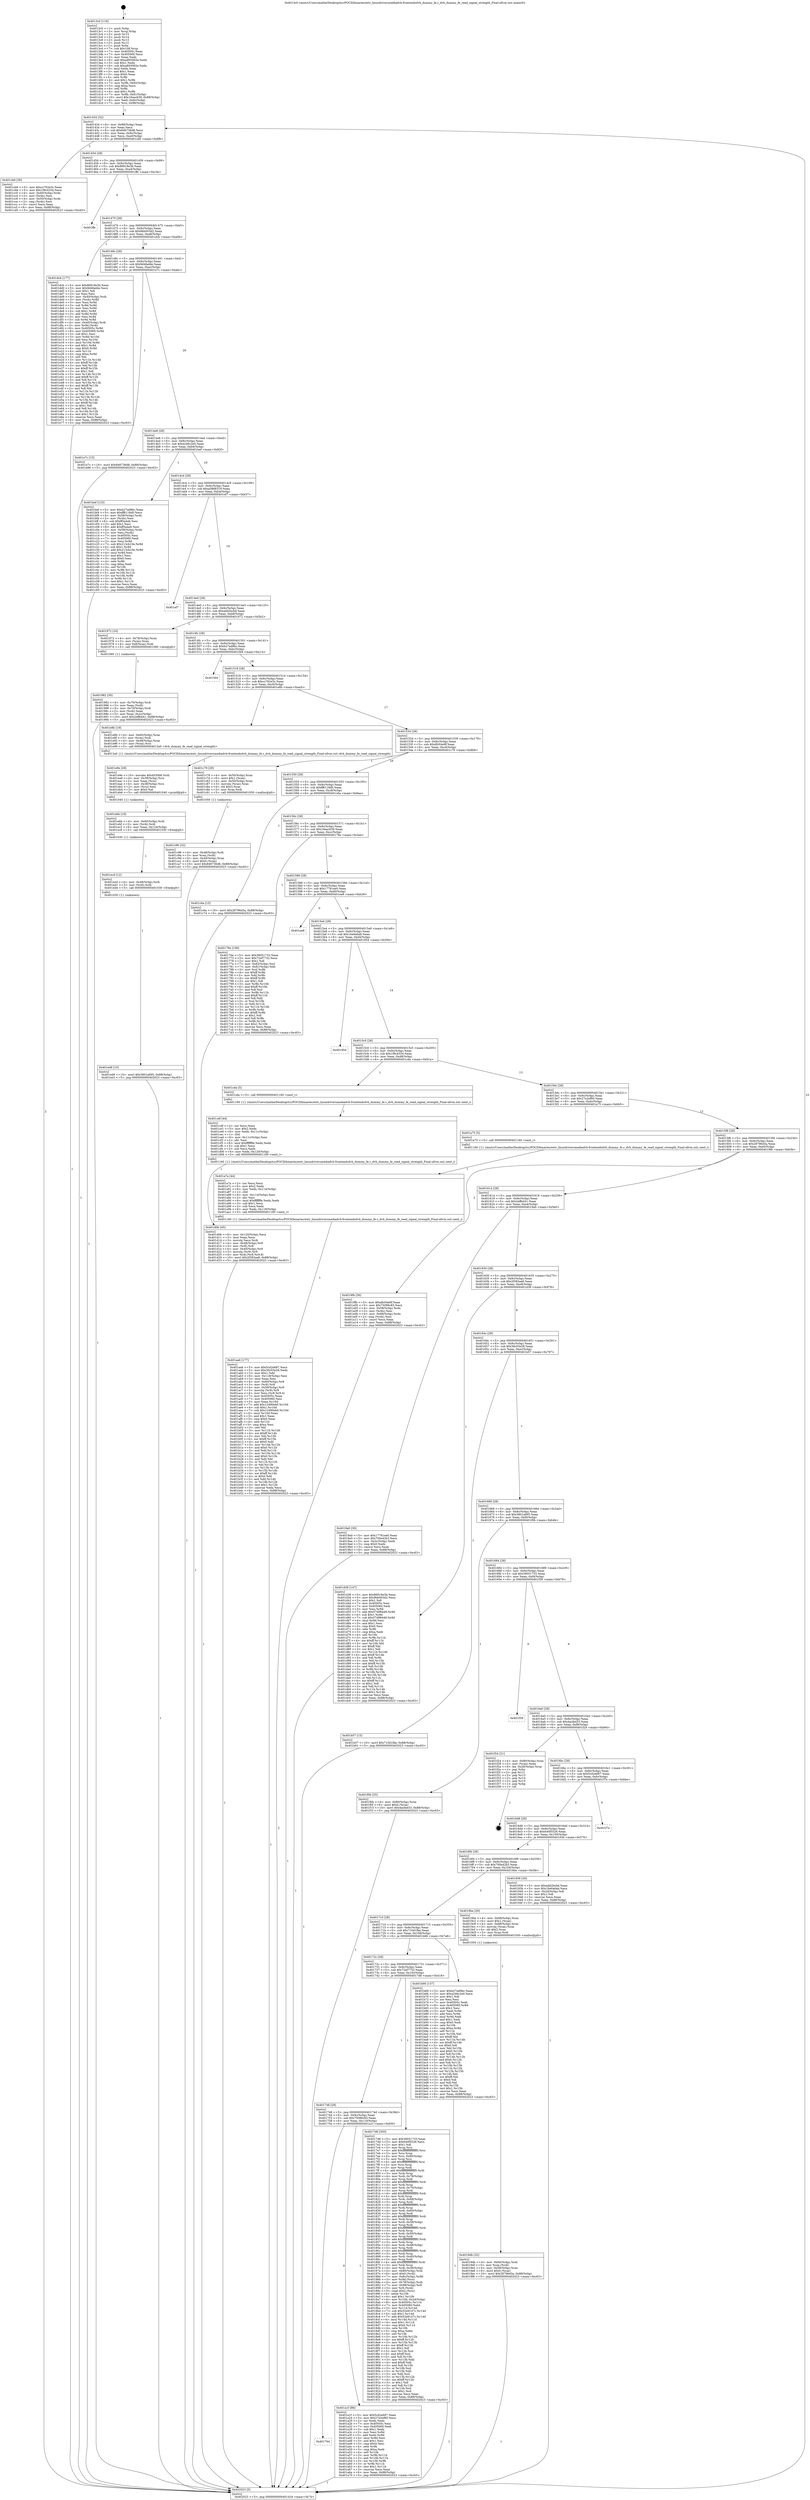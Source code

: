 digraph "0x4013c0" {
  label = "0x4013c0 (/mnt/c/Users/mathe/Desktop/tcc/POCII/binaries/extr_linuxdriversmediadvb-frontendsdvb_dummy_fe.c_dvb_dummy_fe_read_signal_strength_Final-ollvm.out::main(0))"
  labelloc = "t"
  node[shape=record]

  Entry [label="",width=0.3,height=0.3,shape=circle,fillcolor=black,style=filled]
  "0x401434" [label="{
     0x401434 [32]\l
     | [instrs]\l
     &nbsp;&nbsp;0x401434 \<+6\>: mov -0x88(%rbp),%eax\l
     &nbsp;&nbsp;0x40143a \<+2\>: mov %eax,%ecx\l
     &nbsp;&nbsp;0x40143c \<+6\>: sub $0x846736d8,%ecx\l
     &nbsp;&nbsp;0x401442 \<+6\>: mov %eax,-0x9c(%rbp)\l
     &nbsp;&nbsp;0x401448 \<+6\>: mov %ecx,-0xa0(%rbp)\l
     &nbsp;&nbsp;0x40144e \<+6\>: je 0000000000401cb6 \<main+0x8f6\>\l
  }"]
  "0x401cb6" [label="{
     0x401cb6 [36]\l
     | [instrs]\l
     &nbsp;&nbsp;0x401cb6 \<+5\>: mov $0xcc762e3c,%eax\l
     &nbsp;&nbsp;0x401cbb \<+5\>: mov $0x1f9c4334,%ecx\l
     &nbsp;&nbsp;0x401cc0 \<+4\>: mov -0x40(%rbp),%rdx\l
     &nbsp;&nbsp;0x401cc4 \<+2\>: mov (%rdx),%esi\l
     &nbsp;&nbsp;0x401cc6 \<+4\>: mov -0x50(%rbp),%rdx\l
     &nbsp;&nbsp;0x401cca \<+2\>: cmp (%rdx),%esi\l
     &nbsp;&nbsp;0x401ccc \<+3\>: cmovl %ecx,%eax\l
     &nbsp;&nbsp;0x401ccf \<+6\>: mov %eax,-0x88(%rbp)\l
     &nbsp;&nbsp;0x401cd5 \<+5\>: jmp 0000000000402023 \<main+0xc63\>\l
  }"]
  "0x401454" [label="{
     0x401454 [28]\l
     | [instrs]\l
     &nbsp;&nbsp;0x401454 \<+5\>: jmp 0000000000401459 \<main+0x99\>\l
     &nbsp;&nbsp;0x401459 \<+6\>: mov -0x9c(%rbp),%eax\l
     &nbsp;&nbsp;0x40145f \<+5\>: sub $0x86918e3b,%eax\l
     &nbsp;&nbsp;0x401464 \<+6\>: mov %eax,-0xa4(%rbp)\l
     &nbsp;&nbsp;0x40146a \<+6\>: je 0000000000401ffe \<main+0xc3e\>\l
  }"]
  Exit [label="",width=0.3,height=0.3,shape=circle,fillcolor=black,style=filled,peripheries=2]
  "0x401ffe" [label="{
     0x401ffe\l
  }", style=dashed]
  "0x401470" [label="{
     0x401470 [28]\l
     | [instrs]\l
     &nbsp;&nbsp;0x401470 \<+5\>: jmp 0000000000401475 \<main+0xb5\>\l
     &nbsp;&nbsp;0x401475 \<+6\>: mov -0x9c(%rbp),%eax\l
     &nbsp;&nbsp;0x40147b \<+5\>: sub $0x9bb003d2,%eax\l
     &nbsp;&nbsp;0x401480 \<+6\>: mov %eax,-0xa8(%rbp)\l
     &nbsp;&nbsp;0x401486 \<+6\>: je 0000000000401dcb \<main+0xa0b\>\l
  }"]
  "0x401ed9" [label="{
     0x401ed9 [15]\l
     | [instrs]\l
     &nbsp;&nbsp;0x401ed9 \<+10\>: movl $0x3801a695,-0x88(%rbp)\l
     &nbsp;&nbsp;0x401ee3 \<+5\>: jmp 0000000000402023 \<main+0xc63\>\l
  }"]
  "0x401dcb" [label="{
     0x401dcb [177]\l
     | [instrs]\l
     &nbsp;&nbsp;0x401dcb \<+5\>: mov $0x86918e3b,%eax\l
     &nbsp;&nbsp;0x401dd0 \<+5\>: mov $0x9d4fadde,%ecx\l
     &nbsp;&nbsp;0x401dd5 \<+2\>: mov $0x1,%dl\l
     &nbsp;&nbsp;0x401dd7 \<+2\>: xor %esi,%esi\l
     &nbsp;&nbsp;0x401dd9 \<+4\>: mov -0x40(%rbp),%rdi\l
     &nbsp;&nbsp;0x401ddd \<+3\>: mov (%rdi),%r8d\l
     &nbsp;&nbsp;0x401de0 \<+3\>: mov %esi,%r9d\l
     &nbsp;&nbsp;0x401de3 \<+3\>: sub %r8d,%r9d\l
     &nbsp;&nbsp;0x401de6 \<+3\>: mov %esi,%r8d\l
     &nbsp;&nbsp;0x401de9 \<+4\>: sub $0x1,%r8d\l
     &nbsp;&nbsp;0x401ded \<+3\>: add %r8d,%r9d\l
     &nbsp;&nbsp;0x401df0 \<+3\>: mov %esi,%r8d\l
     &nbsp;&nbsp;0x401df3 \<+3\>: sub %r9d,%r8d\l
     &nbsp;&nbsp;0x401df6 \<+4\>: mov -0x40(%rbp),%rdi\l
     &nbsp;&nbsp;0x401dfa \<+3\>: mov %r8d,(%rdi)\l
     &nbsp;&nbsp;0x401dfd \<+8\>: mov 0x40505c,%r8d\l
     &nbsp;&nbsp;0x401e05 \<+8\>: mov 0x405060,%r9d\l
     &nbsp;&nbsp;0x401e0d \<+3\>: sub $0x1,%esi\l
     &nbsp;&nbsp;0x401e10 \<+3\>: mov %r8d,%r10d\l
     &nbsp;&nbsp;0x401e13 \<+3\>: add %esi,%r10d\l
     &nbsp;&nbsp;0x401e16 \<+4\>: imul %r10d,%r8d\l
     &nbsp;&nbsp;0x401e1a \<+4\>: and $0x1,%r8d\l
     &nbsp;&nbsp;0x401e1e \<+4\>: cmp $0x0,%r8d\l
     &nbsp;&nbsp;0x401e22 \<+4\>: sete %r11b\l
     &nbsp;&nbsp;0x401e26 \<+4\>: cmp $0xa,%r9d\l
     &nbsp;&nbsp;0x401e2a \<+3\>: setl %bl\l
     &nbsp;&nbsp;0x401e2d \<+3\>: mov %r11b,%r14b\l
     &nbsp;&nbsp;0x401e30 \<+4\>: xor $0xff,%r14b\l
     &nbsp;&nbsp;0x401e34 \<+3\>: mov %bl,%r15b\l
     &nbsp;&nbsp;0x401e37 \<+4\>: xor $0xff,%r15b\l
     &nbsp;&nbsp;0x401e3b \<+3\>: xor $0x1,%dl\l
     &nbsp;&nbsp;0x401e3e \<+3\>: mov %r14b,%r12b\l
     &nbsp;&nbsp;0x401e41 \<+4\>: and $0xff,%r12b\l
     &nbsp;&nbsp;0x401e45 \<+3\>: and %dl,%r11b\l
     &nbsp;&nbsp;0x401e48 \<+3\>: mov %r15b,%r13b\l
     &nbsp;&nbsp;0x401e4b \<+4\>: and $0xff,%r13b\l
     &nbsp;&nbsp;0x401e4f \<+2\>: and %dl,%bl\l
     &nbsp;&nbsp;0x401e51 \<+3\>: or %r11b,%r12b\l
     &nbsp;&nbsp;0x401e54 \<+3\>: or %bl,%r13b\l
     &nbsp;&nbsp;0x401e57 \<+3\>: xor %r13b,%r12b\l
     &nbsp;&nbsp;0x401e5a \<+3\>: or %r15b,%r14b\l
     &nbsp;&nbsp;0x401e5d \<+4\>: xor $0xff,%r14b\l
     &nbsp;&nbsp;0x401e61 \<+3\>: or $0x1,%dl\l
     &nbsp;&nbsp;0x401e64 \<+3\>: and %dl,%r14b\l
     &nbsp;&nbsp;0x401e67 \<+3\>: or %r14b,%r12b\l
     &nbsp;&nbsp;0x401e6a \<+4\>: test $0x1,%r12b\l
     &nbsp;&nbsp;0x401e6e \<+3\>: cmovne %ecx,%eax\l
     &nbsp;&nbsp;0x401e71 \<+6\>: mov %eax,-0x88(%rbp)\l
     &nbsp;&nbsp;0x401e77 \<+5\>: jmp 0000000000402023 \<main+0xc63\>\l
  }"]
  "0x40148c" [label="{
     0x40148c [28]\l
     | [instrs]\l
     &nbsp;&nbsp;0x40148c \<+5\>: jmp 0000000000401491 \<main+0xd1\>\l
     &nbsp;&nbsp;0x401491 \<+6\>: mov -0x9c(%rbp),%eax\l
     &nbsp;&nbsp;0x401497 \<+5\>: sub $0x9d4fadde,%eax\l
     &nbsp;&nbsp;0x40149c \<+6\>: mov %eax,-0xac(%rbp)\l
     &nbsp;&nbsp;0x4014a2 \<+6\>: je 0000000000401e7c \<main+0xabc\>\l
  }"]
  "0x401ecd" [label="{
     0x401ecd [12]\l
     | [instrs]\l
     &nbsp;&nbsp;0x401ecd \<+4\>: mov -0x48(%rbp),%rdi\l
     &nbsp;&nbsp;0x401ed1 \<+3\>: mov (%rdi),%rdi\l
     &nbsp;&nbsp;0x401ed4 \<+5\>: call 0000000000401030 \<free@plt\>\l
     | [calls]\l
     &nbsp;&nbsp;0x401030 \{1\} (unknown)\l
  }"]
  "0x401e7c" [label="{
     0x401e7c [15]\l
     | [instrs]\l
     &nbsp;&nbsp;0x401e7c \<+10\>: movl $0x846736d8,-0x88(%rbp)\l
     &nbsp;&nbsp;0x401e86 \<+5\>: jmp 0000000000402023 \<main+0xc63\>\l
  }"]
  "0x4014a8" [label="{
     0x4014a8 [28]\l
     | [instrs]\l
     &nbsp;&nbsp;0x4014a8 \<+5\>: jmp 00000000004014ad \<main+0xed\>\l
     &nbsp;&nbsp;0x4014ad \<+6\>: mov -0x9c(%rbp),%eax\l
     &nbsp;&nbsp;0x4014b3 \<+5\>: sub $0xa246c2e0,%eax\l
     &nbsp;&nbsp;0x4014b8 \<+6\>: mov %eax,-0xb0(%rbp)\l
     &nbsp;&nbsp;0x4014be \<+6\>: je 0000000000401bef \<main+0x82f\>\l
  }"]
  "0x401ebb" [label="{
     0x401ebb [18]\l
     | [instrs]\l
     &nbsp;&nbsp;0x401ebb \<+4\>: mov -0x60(%rbp),%rdi\l
     &nbsp;&nbsp;0x401ebf \<+3\>: mov (%rdi),%rdi\l
     &nbsp;&nbsp;0x401ec2 \<+6\>: mov %eax,-0x124(%rbp)\l
     &nbsp;&nbsp;0x401ec8 \<+5\>: call 0000000000401030 \<free@plt\>\l
     | [calls]\l
     &nbsp;&nbsp;0x401030 \{1\} (unknown)\l
  }"]
  "0x401bef" [label="{
     0x401bef [123]\l
     | [instrs]\l
     &nbsp;&nbsp;0x401bef \<+5\>: mov $0xb27ad9bc,%eax\l
     &nbsp;&nbsp;0x401bf4 \<+5\>: mov $0xff8118d0,%ecx\l
     &nbsp;&nbsp;0x401bf9 \<+4\>: mov -0x58(%rbp),%rdx\l
     &nbsp;&nbsp;0x401bfd \<+2\>: mov (%rdx),%esi\l
     &nbsp;&nbsp;0x401bff \<+6\>: sub $0xff3a4a6,%esi\l
     &nbsp;&nbsp;0x401c05 \<+3\>: add $0x1,%esi\l
     &nbsp;&nbsp;0x401c08 \<+6\>: add $0xff3a4a6,%esi\l
     &nbsp;&nbsp;0x401c0e \<+4\>: mov -0x58(%rbp),%rdx\l
     &nbsp;&nbsp;0x401c12 \<+2\>: mov %esi,(%rdx)\l
     &nbsp;&nbsp;0x401c14 \<+7\>: mov 0x40505c,%esi\l
     &nbsp;&nbsp;0x401c1b \<+7\>: mov 0x405060,%edi\l
     &nbsp;&nbsp;0x401c22 \<+3\>: mov %esi,%r8d\l
     &nbsp;&nbsp;0x401c25 \<+7\>: sub $0x213cb10e,%r8d\l
     &nbsp;&nbsp;0x401c2c \<+4\>: sub $0x1,%r8d\l
     &nbsp;&nbsp;0x401c30 \<+7\>: add $0x213cb10e,%r8d\l
     &nbsp;&nbsp;0x401c37 \<+4\>: imul %r8d,%esi\l
     &nbsp;&nbsp;0x401c3b \<+3\>: and $0x1,%esi\l
     &nbsp;&nbsp;0x401c3e \<+3\>: cmp $0x0,%esi\l
     &nbsp;&nbsp;0x401c41 \<+4\>: sete %r9b\l
     &nbsp;&nbsp;0x401c45 \<+3\>: cmp $0xa,%edi\l
     &nbsp;&nbsp;0x401c48 \<+4\>: setl %r10b\l
     &nbsp;&nbsp;0x401c4c \<+3\>: mov %r9b,%r11b\l
     &nbsp;&nbsp;0x401c4f \<+3\>: and %r10b,%r11b\l
     &nbsp;&nbsp;0x401c52 \<+3\>: xor %r10b,%r9b\l
     &nbsp;&nbsp;0x401c55 \<+3\>: or %r9b,%r11b\l
     &nbsp;&nbsp;0x401c58 \<+4\>: test $0x1,%r11b\l
     &nbsp;&nbsp;0x401c5c \<+3\>: cmovne %ecx,%eax\l
     &nbsp;&nbsp;0x401c5f \<+6\>: mov %eax,-0x88(%rbp)\l
     &nbsp;&nbsp;0x401c65 \<+5\>: jmp 0000000000402023 \<main+0xc63\>\l
  }"]
  "0x4014c4" [label="{
     0x4014c4 [28]\l
     | [instrs]\l
     &nbsp;&nbsp;0x4014c4 \<+5\>: jmp 00000000004014c9 \<main+0x109\>\l
     &nbsp;&nbsp;0x4014c9 \<+6\>: mov -0x9c(%rbp),%eax\l
     &nbsp;&nbsp;0x4014cf \<+5\>: sub $0xa5868319,%eax\l
     &nbsp;&nbsp;0x4014d4 \<+6\>: mov %eax,-0xb4(%rbp)\l
     &nbsp;&nbsp;0x4014da \<+6\>: je 0000000000401ef7 \<main+0xb37\>\l
  }"]
  "0x401e9e" [label="{
     0x401e9e [29]\l
     | [instrs]\l
     &nbsp;&nbsp;0x401e9e \<+10\>: movabs $0x4030b6,%rdi\l
     &nbsp;&nbsp;0x401ea8 \<+4\>: mov -0x38(%rbp),%rsi\l
     &nbsp;&nbsp;0x401eac \<+2\>: mov %eax,(%rsi)\l
     &nbsp;&nbsp;0x401eae \<+4\>: mov -0x38(%rbp),%rsi\l
     &nbsp;&nbsp;0x401eb2 \<+2\>: mov (%rsi),%esi\l
     &nbsp;&nbsp;0x401eb4 \<+2\>: mov $0x0,%al\l
     &nbsp;&nbsp;0x401eb6 \<+5\>: call 0000000000401040 \<printf@plt\>\l
     | [calls]\l
     &nbsp;&nbsp;0x401040 \{1\} (unknown)\l
  }"]
  "0x401ef7" [label="{
     0x401ef7\l
  }", style=dashed]
  "0x4014e0" [label="{
     0x4014e0 [28]\l
     | [instrs]\l
     &nbsp;&nbsp;0x4014e0 \<+5\>: jmp 00000000004014e5 \<main+0x125\>\l
     &nbsp;&nbsp;0x4014e5 \<+6\>: mov -0x9c(%rbp),%eax\l
     &nbsp;&nbsp;0x4014eb \<+5\>: sub $0xadd2bcbd,%eax\l
     &nbsp;&nbsp;0x4014f0 \<+6\>: mov %eax,-0xb8(%rbp)\l
     &nbsp;&nbsp;0x4014f6 \<+6\>: je 0000000000401972 \<main+0x5b2\>\l
  }"]
  "0x401d0b" [label="{
     0x401d0b [45]\l
     | [instrs]\l
     &nbsp;&nbsp;0x401d0b \<+6\>: mov -0x120(%rbp),%ecx\l
     &nbsp;&nbsp;0x401d11 \<+3\>: imul %eax,%ecx\l
     &nbsp;&nbsp;0x401d14 \<+3\>: movslq %ecx,%rdi\l
     &nbsp;&nbsp;0x401d17 \<+4\>: mov -0x48(%rbp),%r8\l
     &nbsp;&nbsp;0x401d1b \<+3\>: mov (%r8),%r8\l
     &nbsp;&nbsp;0x401d1e \<+4\>: mov -0x40(%rbp),%r9\l
     &nbsp;&nbsp;0x401d22 \<+3\>: movslq (%r9),%r9\l
     &nbsp;&nbsp;0x401d25 \<+4\>: mov %rdi,(%r8,%r9,8)\l
     &nbsp;&nbsp;0x401d29 \<+10\>: movl $0x2f383ae8,-0x88(%rbp)\l
     &nbsp;&nbsp;0x401d33 \<+5\>: jmp 0000000000402023 \<main+0xc63\>\l
  }"]
  "0x401972" [label="{
     0x401972 [16]\l
     | [instrs]\l
     &nbsp;&nbsp;0x401972 \<+4\>: mov -0x78(%rbp),%rax\l
     &nbsp;&nbsp;0x401976 \<+3\>: mov (%rax),%rax\l
     &nbsp;&nbsp;0x401979 \<+4\>: mov 0x8(%rax),%rdi\l
     &nbsp;&nbsp;0x40197d \<+5\>: call 0000000000401060 \<atoi@plt\>\l
     | [calls]\l
     &nbsp;&nbsp;0x401060 \{1\} (unknown)\l
  }"]
  "0x4014fc" [label="{
     0x4014fc [28]\l
     | [instrs]\l
     &nbsp;&nbsp;0x4014fc \<+5\>: jmp 0000000000401501 \<main+0x141\>\l
     &nbsp;&nbsp;0x401501 \<+6\>: mov -0x9c(%rbp),%eax\l
     &nbsp;&nbsp;0x401507 \<+5\>: sub $0xb27ad9bc,%eax\l
     &nbsp;&nbsp;0x40150c \<+6\>: mov %eax,-0xbc(%rbp)\l
     &nbsp;&nbsp;0x401512 \<+6\>: je 0000000000401fd4 \<main+0xc14\>\l
  }"]
  "0x401cdf" [label="{
     0x401cdf [44]\l
     | [instrs]\l
     &nbsp;&nbsp;0x401cdf \<+2\>: xor %ecx,%ecx\l
     &nbsp;&nbsp;0x401ce1 \<+5\>: mov $0x2,%edx\l
     &nbsp;&nbsp;0x401ce6 \<+6\>: mov %edx,-0x11c(%rbp)\l
     &nbsp;&nbsp;0x401cec \<+1\>: cltd\l
     &nbsp;&nbsp;0x401ced \<+6\>: mov -0x11c(%rbp),%esi\l
     &nbsp;&nbsp;0x401cf3 \<+2\>: idiv %esi\l
     &nbsp;&nbsp;0x401cf5 \<+6\>: imul $0xfffffffe,%edx,%edx\l
     &nbsp;&nbsp;0x401cfb \<+3\>: sub $0x1,%ecx\l
     &nbsp;&nbsp;0x401cfe \<+2\>: sub %ecx,%edx\l
     &nbsp;&nbsp;0x401d00 \<+6\>: mov %edx,-0x120(%rbp)\l
     &nbsp;&nbsp;0x401d06 \<+5\>: call 0000000000401160 \<next_i\>\l
     | [calls]\l
     &nbsp;&nbsp;0x401160 \{1\} (/mnt/c/Users/mathe/Desktop/tcc/POCII/binaries/extr_linuxdriversmediadvb-frontendsdvb_dummy_fe.c_dvb_dummy_fe_read_signal_strength_Final-ollvm.out::next_i)\l
  }"]
  "0x401fd4" [label="{
     0x401fd4\l
  }", style=dashed]
  "0x401518" [label="{
     0x401518 [28]\l
     | [instrs]\l
     &nbsp;&nbsp;0x401518 \<+5\>: jmp 000000000040151d \<main+0x15d\>\l
     &nbsp;&nbsp;0x40151d \<+6\>: mov -0x9c(%rbp),%eax\l
     &nbsp;&nbsp;0x401523 \<+5\>: sub $0xcc762e3c,%eax\l
     &nbsp;&nbsp;0x401528 \<+6\>: mov %eax,-0xc0(%rbp)\l
     &nbsp;&nbsp;0x40152e \<+6\>: je 0000000000401e8b \<main+0xacb\>\l
  }"]
  "0x401c96" [label="{
     0x401c96 [32]\l
     | [instrs]\l
     &nbsp;&nbsp;0x401c96 \<+4\>: mov -0x48(%rbp),%rdi\l
     &nbsp;&nbsp;0x401c9a \<+3\>: mov %rax,(%rdi)\l
     &nbsp;&nbsp;0x401c9d \<+4\>: mov -0x40(%rbp),%rax\l
     &nbsp;&nbsp;0x401ca1 \<+6\>: movl $0x0,(%rax)\l
     &nbsp;&nbsp;0x401ca7 \<+10\>: movl $0x846736d8,-0x88(%rbp)\l
     &nbsp;&nbsp;0x401cb1 \<+5\>: jmp 0000000000402023 \<main+0xc63\>\l
  }"]
  "0x401e8b" [label="{
     0x401e8b [19]\l
     | [instrs]\l
     &nbsp;&nbsp;0x401e8b \<+4\>: mov -0x60(%rbp),%rax\l
     &nbsp;&nbsp;0x401e8f \<+3\>: mov (%rax),%rdi\l
     &nbsp;&nbsp;0x401e92 \<+4\>: mov -0x48(%rbp),%rax\l
     &nbsp;&nbsp;0x401e96 \<+3\>: mov (%rax),%rsi\l
     &nbsp;&nbsp;0x401e99 \<+5\>: call 00000000004013a0 \<dvb_dummy_fe_read_signal_strength\>\l
     | [calls]\l
     &nbsp;&nbsp;0x4013a0 \{1\} (/mnt/c/Users/mathe/Desktop/tcc/POCII/binaries/extr_linuxdriversmediadvb-frontendsdvb_dummy_fe.c_dvb_dummy_fe_read_signal_strength_Final-ollvm.out::dvb_dummy_fe_read_signal_strength)\l
  }"]
  "0x401534" [label="{
     0x401534 [28]\l
     | [instrs]\l
     &nbsp;&nbsp;0x401534 \<+5\>: jmp 0000000000401539 \<main+0x179\>\l
     &nbsp;&nbsp;0x401539 \<+6\>: mov -0x9c(%rbp),%eax\l
     &nbsp;&nbsp;0x40153f \<+5\>: sub $0xdfc04e9f,%eax\l
     &nbsp;&nbsp;0x401544 \<+6\>: mov %eax,-0xc4(%rbp)\l
     &nbsp;&nbsp;0x40154a \<+6\>: je 0000000000401c79 \<main+0x8b9\>\l
  }"]
  "0x401aa6" [label="{
     0x401aa6 [177]\l
     | [instrs]\l
     &nbsp;&nbsp;0x401aa6 \<+5\>: mov $0x5cd2e687,%ecx\l
     &nbsp;&nbsp;0x401aab \<+5\>: mov $0x36c03e28,%edx\l
     &nbsp;&nbsp;0x401ab0 \<+3\>: mov $0x1,%dil\l
     &nbsp;&nbsp;0x401ab3 \<+6\>: mov -0x118(%rbp),%esi\l
     &nbsp;&nbsp;0x401ab9 \<+3\>: imul %eax,%esi\l
     &nbsp;&nbsp;0x401abc \<+4\>: mov -0x60(%rbp),%r8\l
     &nbsp;&nbsp;0x401ac0 \<+3\>: mov (%r8),%r8\l
     &nbsp;&nbsp;0x401ac3 \<+4\>: mov -0x58(%rbp),%r9\l
     &nbsp;&nbsp;0x401ac7 \<+3\>: movslq (%r9),%r9\l
     &nbsp;&nbsp;0x401aca \<+4\>: mov %esi,(%r8,%r9,4)\l
     &nbsp;&nbsp;0x401ace \<+7\>: mov 0x40505c,%eax\l
     &nbsp;&nbsp;0x401ad5 \<+7\>: mov 0x405060,%esi\l
     &nbsp;&nbsp;0x401adc \<+3\>: mov %eax,%r10d\l
     &nbsp;&nbsp;0x401adf \<+7\>: add $0x12490eb0,%r10d\l
     &nbsp;&nbsp;0x401ae6 \<+4\>: sub $0x1,%r10d\l
     &nbsp;&nbsp;0x401aea \<+7\>: sub $0x12490eb0,%r10d\l
     &nbsp;&nbsp;0x401af1 \<+4\>: imul %r10d,%eax\l
     &nbsp;&nbsp;0x401af5 \<+3\>: and $0x1,%eax\l
     &nbsp;&nbsp;0x401af8 \<+3\>: cmp $0x0,%eax\l
     &nbsp;&nbsp;0x401afb \<+4\>: sete %r11b\l
     &nbsp;&nbsp;0x401aff \<+3\>: cmp $0xa,%esi\l
     &nbsp;&nbsp;0x401b02 \<+3\>: setl %bl\l
     &nbsp;&nbsp;0x401b05 \<+3\>: mov %r11b,%r14b\l
     &nbsp;&nbsp;0x401b08 \<+4\>: xor $0xff,%r14b\l
     &nbsp;&nbsp;0x401b0c \<+3\>: mov %bl,%r15b\l
     &nbsp;&nbsp;0x401b0f \<+4\>: xor $0xff,%r15b\l
     &nbsp;&nbsp;0x401b13 \<+4\>: xor $0x0,%dil\l
     &nbsp;&nbsp;0x401b17 \<+3\>: mov %r14b,%r12b\l
     &nbsp;&nbsp;0x401b1a \<+4\>: and $0x0,%r12b\l
     &nbsp;&nbsp;0x401b1e \<+3\>: and %dil,%r11b\l
     &nbsp;&nbsp;0x401b21 \<+3\>: mov %r15b,%r13b\l
     &nbsp;&nbsp;0x401b24 \<+4\>: and $0x0,%r13b\l
     &nbsp;&nbsp;0x401b28 \<+3\>: and %dil,%bl\l
     &nbsp;&nbsp;0x401b2b \<+3\>: or %r11b,%r12b\l
     &nbsp;&nbsp;0x401b2e \<+3\>: or %bl,%r13b\l
     &nbsp;&nbsp;0x401b31 \<+3\>: xor %r13b,%r12b\l
     &nbsp;&nbsp;0x401b34 \<+3\>: or %r15b,%r14b\l
     &nbsp;&nbsp;0x401b37 \<+4\>: xor $0xff,%r14b\l
     &nbsp;&nbsp;0x401b3b \<+4\>: or $0x0,%dil\l
     &nbsp;&nbsp;0x401b3f \<+3\>: and %dil,%r14b\l
     &nbsp;&nbsp;0x401b42 \<+3\>: or %r14b,%r12b\l
     &nbsp;&nbsp;0x401b45 \<+4\>: test $0x1,%r12b\l
     &nbsp;&nbsp;0x401b49 \<+3\>: cmovne %edx,%ecx\l
     &nbsp;&nbsp;0x401b4c \<+6\>: mov %ecx,-0x88(%rbp)\l
     &nbsp;&nbsp;0x401b52 \<+5\>: jmp 0000000000402023 \<main+0xc63\>\l
  }"]
  "0x401c79" [label="{
     0x401c79 [29]\l
     | [instrs]\l
     &nbsp;&nbsp;0x401c79 \<+4\>: mov -0x50(%rbp),%rax\l
     &nbsp;&nbsp;0x401c7d \<+6\>: movl $0x1,(%rax)\l
     &nbsp;&nbsp;0x401c83 \<+4\>: mov -0x50(%rbp),%rax\l
     &nbsp;&nbsp;0x401c87 \<+3\>: movslq (%rax),%rax\l
     &nbsp;&nbsp;0x401c8a \<+4\>: shl $0x3,%rax\l
     &nbsp;&nbsp;0x401c8e \<+3\>: mov %rax,%rdi\l
     &nbsp;&nbsp;0x401c91 \<+5\>: call 0000000000401050 \<malloc@plt\>\l
     | [calls]\l
     &nbsp;&nbsp;0x401050 \{1\} (unknown)\l
  }"]
  "0x401550" [label="{
     0x401550 [28]\l
     | [instrs]\l
     &nbsp;&nbsp;0x401550 \<+5\>: jmp 0000000000401555 \<main+0x195\>\l
     &nbsp;&nbsp;0x401555 \<+6\>: mov -0x9c(%rbp),%eax\l
     &nbsp;&nbsp;0x40155b \<+5\>: sub $0xff8118d0,%eax\l
     &nbsp;&nbsp;0x401560 \<+6\>: mov %eax,-0xc8(%rbp)\l
     &nbsp;&nbsp;0x401566 \<+6\>: je 0000000000401c6a \<main+0x8aa\>\l
  }"]
  "0x401a7a" [label="{
     0x401a7a [44]\l
     | [instrs]\l
     &nbsp;&nbsp;0x401a7a \<+2\>: xor %ecx,%ecx\l
     &nbsp;&nbsp;0x401a7c \<+5\>: mov $0x2,%edx\l
     &nbsp;&nbsp;0x401a81 \<+6\>: mov %edx,-0x114(%rbp)\l
     &nbsp;&nbsp;0x401a87 \<+1\>: cltd\l
     &nbsp;&nbsp;0x401a88 \<+6\>: mov -0x114(%rbp),%esi\l
     &nbsp;&nbsp;0x401a8e \<+2\>: idiv %esi\l
     &nbsp;&nbsp;0x401a90 \<+6\>: imul $0xfffffffe,%edx,%edx\l
     &nbsp;&nbsp;0x401a96 \<+3\>: sub $0x1,%ecx\l
     &nbsp;&nbsp;0x401a99 \<+2\>: sub %ecx,%edx\l
     &nbsp;&nbsp;0x401a9b \<+6\>: mov %edx,-0x118(%rbp)\l
     &nbsp;&nbsp;0x401aa1 \<+5\>: call 0000000000401160 \<next_i\>\l
     | [calls]\l
     &nbsp;&nbsp;0x401160 \{1\} (/mnt/c/Users/mathe/Desktop/tcc/POCII/binaries/extr_linuxdriversmediadvb-frontendsdvb_dummy_fe.c_dvb_dummy_fe_read_signal_strength_Final-ollvm.out::next_i)\l
  }"]
  "0x401c6a" [label="{
     0x401c6a [15]\l
     | [instrs]\l
     &nbsp;&nbsp;0x401c6a \<+10\>: movl $0x28796d3a,-0x88(%rbp)\l
     &nbsp;&nbsp;0x401c74 \<+5\>: jmp 0000000000402023 \<main+0xc63\>\l
  }"]
  "0x40156c" [label="{
     0x40156c [28]\l
     | [instrs]\l
     &nbsp;&nbsp;0x40156c \<+5\>: jmp 0000000000401571 \<main+0x1b1\>\l
     &nbsp;&nbsp;0x401571 \<+6\>: mov -0x9c(%rbp),%eax\l
     &nbsp;&nbsp;0x401577 \<+5\>: sub $0x16eac639,%eax\l
     &nbsp;&nbsp;0x40157c \<+6\>: mov %eax,-0xcc(%rbp)\l
     &nbsp;&nbsp;0x401582 \<+6\>: je 000000000040176e \<main+0x3ae\>\l
  }"]
  "0x401764" [label="{
     0x401764\l
  }", style=dashed]
  "0x40176e" [label="{
     0x40176e [106]\l
     | [instrs]\l
     &nbsp;&nbsp;0x40176e \<+5\>: mov $0x39051733,%eax\l
     &nbsp;&nbsp;0x401773 \<+5\>: mov $0x72ef7732,%ecx\l
     &nbsp;&nbsp;0x401778 \<+2\>: mov $0x1,%dl\l
     &nbsp;&nbsp;0x40177a \<+7\>: mov -0x82(%rbp),%sil\l
     &nbsp;&nbsp;0x401781 \<+7\>: mov -0x81(%rbp),%dil\l
     &nbsp;&nbsp;0x401788 \<+3\>: mov %sil,%r8b\l
     &nbsp;&nbsp;0x40178b \<+4\>: xor $0xff,%r8b\l
     &nbsp;&nbsp;0x40178f \<+3\>: mov %dil,%r9b\l
     &nbsp;&nbsp;0x401792 \<+4\>: xor $0xff,%r9b\l
     &nbsp;&nbsp;0x401796 \<+3\>: xor $0x1,%dl\l
     &nbsp;&nbsp;0x401799 \<+3\>: mov %r8b,%r10b\l
     &nbsp;&nbsp;0x40179c \<+4\>: and $0xff,%r10b\l
     &nbsp;&nbsp;0x4017a0 \<+3\>: and %dl,%sil\l
     &nbsp;&nbsp;0x4017a3 \<+3\>: mov %r9b,%r11b\l
     &nbsp;&nbsp;0x4017a6 \<+4\>: and $0xff,%r11b\l
     &nbsp;&nbsp;0x4017aa \<+3\>: and %dl,%dil\l
     &nbsp;&nbsp;0x4017ad \<+3\>: or %sil,%r10b\l
     &nbsp;&nbsp;0x4017b0 \<+3\>: or %dil,%r11b\l
     &nbsp;&nbsp;0x4017b3 \<+3\>: xor %r11b,%r10b\l
     &nbsp;&nbsp;0x4017b6 \<+3\>: or %r9b,%r8b\l
     &nbsp;&nbsp;0x4017b9 \<+4\>: xor $0xff,%r8b\l
     &nbsp;&nbsp;0x4017bd \<+3\>: or $0x1,%dl\l
     &nbsp;&nbsp;0x4017c0 \<+3\>: and %dl,%r8b\l
     &nbsp;&nbsp;0x4017c3 \<+3\>: or %r8b,%r10b\l
     &nbsp;&nbsp;0x4017c6 \<+4\>: test $0x1,%r10b\l
     &nbsp;&nbsp;0x4017ca \<+3\>: cmovne %ecx,%eax\l
     &nbsp;&nbsp;0x4017cd \<+6\>: mov %eax,-0x88(%rbp)\l
     &nbsp;&nbsp;0x4017d3 \<+5\>: jmp 0000000000402023 \<main+0xc63\>\l
  }"]
  "0x401588" [label="{
     0x401588 [28]\l
     | [instrs]\l
     &nbsp;&nbsp;0x401588 \<+5\>: jmp 000000000040158d \<main+0x1cd\>\l
     &nbsp;&nbsp;0x40158d \<+6\>: mov -0x9c(%rbp),%eax\l
     &nbsp;&nbsp;0x401593 \<+5\>: sub $0x17791ee0,%eax\l
     &nbsp;&nbsp;0x401598 \<+6\>: mov %eax,-0xd0(%rbp)\l
     &nbsp;&nbsp;0x40159e \<+6\>: je 0000000000401ee8 \<main+0xb28\>\l
  }"]
  "0x402023" [label="{
     0x402023 [5]\l
     | [instrs]\l
     &nbsp;&nbsp;0x402023 \<+5\>: jmp 0000000000401434 \<main+0x74\>\l
  }"]
  "0x4013c0" [label="{
     0x4013c0 [116]\l
     | [instrs]\l
     &nbsp;&nbsp;0x4013c0 \<+1\>: push %rbp\l
     &nbsp;&nbsp;0x4013c1 \<+3\>: mov %rsp,%rbp\l
     &nbsp;&nbsp;0x4013c4 \<+2\>: push %r15\l
     &nbsp;&nbsp;0x4013c6 \<+2\>: push %r14\l
     &nbsp;&nbsp;0x4013c8 \<+2\>: push %r13\l
     &nbsp;&nbsp;0x4013ca \<+2\>: push %r12\l
     &nbsp;&nbsp;0x4013cc \<+1\>: push %rbx\l
     &nbsp;&nbsp;0x4013cd \<+7\>: sub $0x108,%rsp\l
     &nbsp;&nbsp;0x4013d4 \<+7\>: mov 0x40505c,%eax\l
     &nbsp;&nbsp;0x4013db \<+7\>: mov 0x405060,%ecx\l
     &nbsp;&nbsp;0x4013e2 \<+2\>: mov %eax,%edx\l
     &nbsp;&nbsp;0x4013e4 \<+6\>: add $0xa893062e,%edx\l
     &nbsp;&nbsp;0x4013ea \<+3\>: sub $0x1,%edx\l
     &nbsp;&nbsp;0x4013ed \<+6\>: sub $0xa893062e,%edx\l
     &nbsp;&nbsp;0x4013f3 \<+3\>: imul %edx,%eax\l
     &nbsp;&nbsp;0x4013f6 \<+3\>: and $0x1,%eax\l
     &nbsp;&nbsp;0x4013f9 \<+3\>: cmp $0x0,%eax\l
     &nbsp;&nbsp;0x4013fc \<+4\>: sete %r8b\l
     &nbsp;&nbsp;0x401400 \<+4\>: and $0x1,%r8b\l
     &nbsp;&nbsp;0x401404 \<+7\>: mov %r8b,-0x82(%rbp)\l
     &nbsp;&nbsp;0x40140b \<+3\>: cmp $0xa,%ecx\l
     &nbsp;&nbsp;0x40140e \<+4\>: setl %r8b\l
     &nbsp;&nbsp;0x401412 \<+4\>: and $0x1,%r8b\l
     &nbsp;&nbsp;0x401416 \<+7\>: mov %r8b,-0x81(%rbp)\l
     &nbsp;&nbsp;0x40141d \<+10\>: movl $0x16eac639,-0x88(%rbp)\l
     &nbsp;&nbsp;0x401427 \<+6\>: mov %edi,-0x8c(%rbp)\l
     &nbsp;&nbsp;0x40142d \<+7\>: mov %rsi,-0x98(%rbp)\l
  }"]
  "0x401a1f" [label="{
     0x401a1f [86]\l
     | [instrs]\l
     &nbsp;&nbsp;0x401a1f \<+5\>: mov $0x5cd2e687,%eax\l
     &nbsp;&nbsp;0x401a24 \<+5\>: mov $0x27e2ef60,%ecx\l
     &nbsp;&nbsp;0x401a29 \<+2\>: xor %edx,%edx\l
     &nbsp;&nbsp;0x401a2b \<+7\>: mov 0x40505c,%esi\l
     &nbsp;&nbsp;0x401a32 \<+7\>: mov 0x405060,%edi\l
     &nbsp;&nbsp;0x401a39 \<+3\>: sub $0x1,%edx\l
     &nbsp;&nbsp;0x401a3c \<+3\>: mov %esi,%r8d\l
     &nbsp;&nbsp;0x401a3f \<+3\>: add %edx,%r8d\l
     &nbsp;&nbsp;0x401a42 \<+4\>: imul %r8d,%esi\l
     &nbsp;&nbsp;0x401a46 \<+3\>: and $0x1,%esi\l
     &nbsp;&nbsp;0x401a49 \<+3\>: cmp $0x0,%esi\l
     &nbsp;&nbsp;0x401a4c \<+4\>: sete %r9b\l
     &nbsp;&nbsp;0x401a50 \<+3\>: cmp $0xa,%edi\l
     &nbsp;&nbsp;0x401a53 \<+4\>: setl %r10b\l
     &nbsp;&nbsp;0x401a57 \<+3\>: mov %r9b,%r11b\l
     &nbsp;&nbsp;0x401a5a \<+3\>: and %r10b,%r11b\l
     &nbsp;&nbsp;0x401a5d \<+3\>: xor %r10b,%r9b\l
     &nbsp;&nbsp;0x401a60 \<+3\>: or %r9b,%r11b\l
     &nbsp;&nbsp;0x401a63 \<+4\>: test $0x1,%r11b\l
     &nbsp;&nbsp;0x401a67 \<+3\>: cmovne %ecx,%eax\l
     &nbsp;&nbsp;0x401a6a \<+6\>: mov %eax,-0x88(%rbp)\l
     &nbsp;&nbsp;0x401a70 \<+5\>: jmp 0000000000402023 \<main+0xc63\>\l
  }"]
  "0x401ee8" [label="{
     0x401ee8\l
  }", style=dashed]
  "0x4015a4" [label="{
     0x4015a4 [28]\l
     | [instrs]\l
     &nbsp;&nbsp;0x4015a4 \<+5\>: jmp 00000000004015a9 \<main+0x1e9\>\l
     &nbsp;&nbsp;0x4015a9 \<+6\>: mov -0x9c(%rbp),%eax\l
     &nbsp;&nbsp;0x4015af \<+5\>: sub $0x1be6a6ab,%eax\l
     &nbsp;&nbsp;0x4015b4 \<+6\>: mov %eax,-0xd4(%rbp)\l
     &nbsp;&nbsp;0x4015ba \<+6\>: je 0000000000401954 \<main+0x594\>\l
  }"]
  "0x4019db" [label="{
     0x4019db [32]\l
     | [instrs]\l
     &nbsp;&nbsp;0x4019db \<+4\>: mov -0x60(%rbp),%rdi\l
     &nbsp;&nbsp;0x4019df \<+3\>: mov %rax,(%rdi)\l
     &nbsp;&nbsp;0x4019e2 \<+4\>: mov -0x58(%rbp),%rax\l
     &nbsp;&nbsp;0x4019e6 \<+6\>: movl $0x0,(%rax)\l
     &nbsp;&nbsp;0x4019ec \<+10\>: movl $0x28796d3a,-0x88(%rbp)\l
     &nbsp;&nbsp;0x4019f6 \<+5\>: jmp 0000000000402023 \<main+0xc63\>\l
  }"]
  "0x401954" [label="{
     0x401954\l
  }", style=dashed]
  "0x4015c0" [label="{
     0x4015c0 [28]\l
     | [instrs]\l
     &nbsp;&nbsp;0x4015c0 \<+5\>: jmp 00000000004015c5 \<main+0x205\>\l
     &nbsp;&nbsp;0x4015c5 \<+6\>: mov -0x9c(%rbp),%eax\l
     &nbsp;&nbsp;0x4015cb \<+5\>: sub $0x1f9c4334,%eax\l
     &nbsp;&nbsp;0x4015d0 \<+6\>: mov %eax,-0xd8(%rbp)\l
     &nbsp;&nbsp;0x4015d6 \<+6\>: je 0000000000401cda \<main+0x91a\>\l
  }"]
  "0x401982" [label="{
     0x401982 [30]\l
     | [instrs]\l
     &nbsp;&nbsp;0x401982 \<+4\>: mov -0x70(%rbp),%rdi\l
     &nbsp;&nbsp;0x401986 \<+2\>: mov %eax,(%rdi)\l
     &nbsp;&nbsp;0x401988 \<+4\>: mov -0x70(%rbp),%rdi\l
     &nbsp;&nbsp;0x40198c \<+2\>: mov (%rdi),%eax\l
     &nbsp;&nbsp;0x40198e \<+3\>: mov %eax,-0x2c(%rbp)\l
     &nbsp;&nbsp;0x401991 \<+10\>: movl $0x2effe441,-0x88(%rbp)\l
     &nbsp;&nbsp;0x40199b \<+5\>: jmp 0000000000402023 \<main+0xc63\>\l
  }"]
  "0x401cda" [label="{
     0x401cda [5]\l
     | [instrs]\l
     &nbsp;&nbsp;0x401cda \<+5\>: call 0000000000401160 \<next_i\>\l
     | [calls]\l
     &nbsp;&nbsp;0x401160 \{1\} (/mnt/c/Users/mathe/Desktop/tcc/POCII/binaries/extr_linuxdriversmediadvb-frontendsdvb_dummy_fe.c_dvb_dummy_fe_read_signal_strength_Final-ollvm.out::next_i)\l
  }"]
  "0x4015dc" [label="{
     0x4015dc [28]\l
     | [instrs]\l
     &nbsp;&nbsp;0x4015dc \<+5\>: jmp 00000000004015e1 \<main+0x221\>\l
     &nbsp;&nbsp;0x4015e1 \<+6\>: mov -0x9c(%rbp),%eax\l
     &nbsp;&nbsp;0x4015e7 \<+5\>: sub $0x27e2ef60,%eax\l
     &nbsp;&nbsp;0x4015ec \<+6\>: mov %eax,-0xdc(%rbp)\l
     &nbsp;&nbsp;0x4015f2 \<+6\>: je 0000000000401a75 \<main+0x6b5\>\l
  }"]
  "0x401748" [label="{
     0x401748 [28]\l
     | [instrs]\l
     &nbsp;&nbsp;0x401748 \<+5\>: jmp 000000000040174d \<main+0x38d\>\l
     &nbsp;&nbsp;0x40174d \<+6\>: mov -0x9c(%rbp),%eax\l
     &nbsp;&nbsp;0x401753 \<+5\>: sub $0x75086c83,%eax\l
     &nbsp;&nbsp;0x401758 \<+6\>: mov %eax,-0x110(%rbp)\l
     &nbsp;&nbsp;0x40175e \<+6\>: je 0000000000401a1f \<main+0x65f\>\l
  }"]
  "0x401a75" [label="{
     0x401a75 [5]\l
     | [instrs]\l
     &nbsp;&nbsp;0x401a75 \<+5\>: call 0000000000401160 \<next_i\>\l
     | [calls]\l
     &nbsp;&nbsp;0x401160 \{1\} (/mnt/c/Users/mathe/Desktop/tcc/POCII/binaries/extr_linuxdriversmediadvb-frontendsdvb_dummy_fe.c_dvb_dummy_fe_read_signal_strength_Final-ollvm.out::next_i)\l
  }"]
  "0x4015f8" [label="{
     0x4015f8 [28]\l
     | [instrs]\l
     &nbsp;&nbsp;0x4015f8 \<+5\>: jmp 00000000004015fd \<main+0x23d\>\l
     &nbsp;&nbsp;0x4015fd \<+6\>: mov -0x9c(%rbp),%eax\l
     &nbsp;&nbsp;0x401603 \<+5\>: sub $0x28796d3a,%eax\l
     &nbsp;&nbsp;0x401608 \<+6\>: mov %eax,-0xe0(%rbp)\l
     &nbsp;&nbsp;0x40160e \<+6\>: je 00000000004019fb \<main+0x63b\>\l
  }"]
  "0x4017d8" [label="{
     0x4017d8 [350]\l
     | [instrs]\l
     &nbsp;&nbsp;0x4017d8 \<+5\>: mov $0x39051733,%eax\l
     &nbsp;&nbsp;0x4017dd \<+5\>: mov $0x640f5526,%ecx\l
     &nbsp;&nbsp;0x4017e2 \<+2\>: mov $0x1,%dl\l
     &nbsp;&nbsp;0x4017e4 \<+3\>: mov %rsp,%rsi\l
     &nbsp;&nbsp;0x4017e7 \<+4\>: add $0xfffffffffffffff0,%rsi\l
     &nbsp;&nbsp;0x4017eb \<+3\>: mov %rsi,%rsp\l
     &nbsp;&nbsp;0x4017ee \<+4\>: mov %rsi,-0x80(%rbp)\l
     &nbsp;&nbsp;0x4017f2 \<+3\>: mov %rsp,%rsi\l
     &nbsp;&nbsp;0x4017f5 \<+4\>: add $0xfffffffffffffff0,%rsi\l
     &nbsp;&nbsp;0x4017f9 \<+3\>: mov %rsi,%rsp\l
     &nbsp;&nbsp;0x4017fc \<+3\>: mov %rsp,%rdi\l
     &nbsp;&nbsp;0x4017ff \<+4\>: add $0xfffffffffffffff0,%rdi\l
     &nbsp;&nbsp;0x401803 \<+3\>: mov %rdi,%rsp\l
     &nbsp;&nbsp;0x401806 \<+4\>: mov %rdi,-0x78(%rbp)\l
     &nbsp;&nbsp;0x40180a \<+3\>: mov %rsp,%rdi\l
     &nbsp;&nbsp;0x40180d \<+4\>: add $0xfffffffffffffff0,%rdi\l
     &nbsp;&nbsp;0x401811 \<+3\>: mov %rdi,%rsp\l
     &nbsp;&nbsp;0x401814 \<+4\>: mov %rdi,-0x70(%rbp)\l
     &nbsp;&nbsp;0x401818 \<+3\>: mov %rsp,%rdi\l
     &nbsp;&nbsp;0x40181b \<+4\>: add $0xfffffffffffffff0,%rdi\l
     &nbsp;&nbsp;0x40181f \<+3\>: mov %rdi,%rsp\l
     &nbsp;&nbsp;0x401822 \<+4\>: mov %rdi,-0x68(%rbp)\l
     &nbsp;&nbsp;0x401826 \<+3\>: mov %rsp,%rdi\l
     &nbsp;&nbsp;0x401829 \<+4\>: add $0xfffffffffffffff0,%rdi\l
     &nbsp;&nbsp;0x40182d \<+3\>: mov %rdi,%rsp\l
     &nbsp;&nbsp;0x401830 \<+4\>: mov %rdi,-0x60(%rbp)\l
     &nbsp;&nbsp;0x401834 \<+3\>: mov %rsp,%rdi\l
     &nbsp;&nbsp;0x401837 \<+4\>: add $0xfffffffffffffff0,%rdi\l
     &nbsp;&nbsp;0x40183b \<+3\>: mov %rdi,%rsp\l
     &nbsp;&nbsp;0x40183e \<+4\>: mov %rdi,-0x58(%rbp)\l
     &nbsp;&nbsp;0x401842 \<+3\>: mov %rsp,%rdi\l
     &nbsp;&nbsp;0x401845 \<+4\>: add $0xfffffffffffffff0,%rdi\l
     &nbsp;&nbsp;0x401849 \<+3\>: mov %rdi,%rsp\l
     &nbsp;&nbsp;0x40184c \<+4\>: mov %rdi,-0x50(%rbp)\l
     &nbsp;&nbsp;0x401850 \<+3\>: mov %rsp,%rdi\l
     &nbsp;&nbsp;0x401853 \<+4\>: add $0xfffffffffffffff0,%rdi\l
     &nbsp;&nbsp;0x401857 \<+3\>: mov %rdi,%rsp\l
     &nbsp;&nbsp;0x40185a \<+4\>: mov %rdi,-0x48(%rbp)\l
     &nbsp;&nbsp;0x40185e \<+3\>: mov %rsp,%rdi\l
     &nbsp;&nbsp;0x401861 \<+4\>: add $0xfffffffffffffff0,%rdi\l
     &nbsp;&nbsp;0x401865 \<+3\>: mov %rdi,%rsp\l
     &nbsp;&nbsp;0x401868 \<+4\>: mov %rdi,-0x40(%rbp)\l
     &nbsp;&nbsp;0x40186c \<+3\>: mov %rsp,%rdi\l
     &nbsp;&nbsp;0x40186f \<+4\>: add $0xfffffffffffffff0,%rdi\l
     &nbsp;&nbsp;0x401873 \<+3\>: mov %rdi,%rsp\l
     &nbsp;&nbsp;0x401876 \<+4\>: mov %rdi,-0x38(%rbp)\l
     &nbsp;&nbsp;0x40187a \<+4\>: mov -0x80(%rbp),%rdi\l
     &nbsp;&nbsp;0x40187e \<+6\>: movl $0x0,(%rdi)\l
     &nbsp;&nbsp;0x401884 \<+7\>: mov -0x8c(%rbp),%r8d\l
     &nbsp;&nbsp;0x40188b \<+3\>: mov %r8d,(%rsi)\l
     &nbsp;&nbsp;0x40188e \<+4\>: mov -0x78(%rbp),%rdi\l
     &nbsp;&nbsp;0x401892 \<+7\>: mov -0x98(%rbp),%r9\l
     &nbsp;&nbsp;0x401899 \<+3\>: mov %r9,(%rdi)\l
     &nbsp;&nbsp;0x40189c \<+3\>: cmpl $0x2,(%rsi)\l
     &nbsp;&nbsp;0x40189f \<+4\>: setne %r10b\l
     &nbsp;&nbsp;0x4018a3 \<+4\>: and $0x1,%r10b\l
     &nbsp;&nbsp;0x4018a7 \<+4\>: mov %r10b,-0x2d(%rbp)\l
     &nbsp;&nbsp;0x4018ab \<+8\>: mov 0x40505c,%r11d\l
     &nbsp;&nbsp;0x4018b3 \<+7\>: mov 0x405060,%ebx\l
     &nbsp;&nbsp;0x4018ba \<+3\>: mov %r11d,%r14d\l
     &nbsp;&nbsp;0x4018bd \<+7\>: sub $0x52e9147c,%r14d\l
     &nbsp;&nbsp;0x4018c4 \<+4\>: sub $0x1,%r14d\l
     &nbsp;&nbsp;0x4018c8 \<+7\>: add $0x52e9147c,%r14d\l
     &nbsp;&nbsp;0x4018cf \<+4\>: imul %r14d,%r11d\l
     &nbsp;&nbsp;0x4018d3 \<+4\>: and $0x1,%r11d\l
     &nbsp;&nbsp;0x4018d7 \<+4\>: cmp $0x0,%r11d\l
     &nbsp;&nbsp;0x4018db \<+4\>: sete %r10b\l
     &nbsp;&nbsp;0x4018df \<+3\>: cmp $0xa,%ebx\l
     &nbsp;&nbsp;0x4018e2 \<+4\>: setl %r15b\l
     &nbsp;&nbsp;0x4018e6 \<+3\>: mov %r10b,%r12b\l
     &nbsp;&nbsp;0x4018e9 \<+4\>: xor $0xff,%r12b\l
     &nbsp;&nbsp;0x4018ed \<+3\>: mov %r15b,%r13b\l
     &nbsp;&nbsp;0x4018f0 \<+4\>: xor $0xff,%r13b\l
     &nbsp;&nbsp;0x4018f4 \<+3\>: xor $0x1,%dl\l
     &nbsp;&nbsp;0x4018f7 \<+3\>: mov %r12b,%sil\l
     &nbsp;&nbsp;0x4018fa \<+4\>: and $0xff,%sil\l
     &nbsp;&nbsp;0x4018fe \<+3\>: and %dl,%r10b\l
     &nbsp;&nbsp;0x401901 \<+3\>: mov %r13b,%dil\l
     &nbsp;&nbsp;0x401904 \<+4\>: and $0xff,%dil\l
     &nbsp;&nbsp;0x401908 \<+3\>: and %dl,%r15b\l
     &nbsp;&nbsp;0x40190b \<+3\>: or %r10b,%sil\l
     &nbsp;&nbsp;0x40190e \<+3\>: or %r15b,%dil\l
     &nbsp;&nbsp;0x401911 \<+3\>: xor %dil,%sil\l
     &nbsp;&nbsp;0x401914 \<+3\>: or %r13b,%r12b\l
     &nbsp;&nbsp;0x401917 \<+4\>: xor $0xff,%r12b\l
     &nbsp;&nbsp;0x40191b \<+3\>: or $0x1,%dl\l
     &nbsp;&nbsp;0x40191e \<+3\>: and %dl,%r12b\l
     &nbsp;&nbsp;0x401921 \<+3\>: or %r12b,%sil\l
     &nbsp;&nbsp;0x401924 \<+4\>: test $0x1,%sil\l
     &nbsp;&nbsp;0x401928 \<+3\>: cmovne %ecx,%eax\l
     &nbsp;&nbsp;0x40192b \<+6\>: mov %eax,-0x88(%rbp)\l
     &nbsp;&nbsp;0x401931 \<+5\>: jmp 0000000000402023 \<main+0xc63\>\l
  }"]
  "0x4019fb" [label="{
     0x4019fb [36]\l
     | [instrs]\l
     &nbsp;&nbsp;0x4019fb \<+5\>: mov $0xdfc04e9f,%eax\l
     &nbsp;&nbsp;0x401a00 \<+5\>: mov $0x75086c83,%ecx\l
     &nbsp;&nbsp;0x401a05 \<+4\>: mov -0x58(%rbp),%rdx\l
     &nbsp;&nbsp;0x401a09 \<+2\>: mov (%rdx),%esi\l
     &nbsp;&nbsp;0x401a0b \<+4\>: mov -0x68(%rbp),%rdx\l
     &nbsp;&nbsp;0x401a0f \<+2\>: cmp (%rdx),%esi\l
     &nbsp;&nbsp;0x401a11 \<+3\>: cmovl %ecx,%eax\l
     &nbsp;&nbsp;0x401a14 \<+6\>: mov %eax,-0x88(%rbp)\l
     &nbsp;&nbsp;0x401a1a \<+5\>: jmp 0000000000402023 \<main+0xc63\>\l
  }"]
  "0x401614" [label="{
     0x401614 [28]\l
     | [instrs]\l
     &nbsp;&nbsp;0x401614 \<+5\>: jmp 0000000000401619 \<main+0x259\>\l
     &nbsp;&nbsp;0x401619 \<+6\>: mov -0x9c(%rbp),%eax\l
     &nbsp;&nbsp;0x40161f \<+5\>: sub $0x2effe441,%eax\l
     &nbsp;&nbsp;0x401624 \<+6\>: mov %eax,-0xe4(%rbp)\l
     &nbsp;&nbsp;0x40162a \<+6\>: je 00000000004019a0 \<main+0x5e0\>\l
  }"]
  "0x40172c" [label="{
     0x40172c [28]\l
     | [instrs]\l
     &nbsp;&nbsp;0x40172c \<+5\>: jmp 0000000000401731 \<main+0x371\>\l
     &nbsp;&nbsp;0x401731 \<+6\>: mov -0x9c(%rbp),%eax\l
     &nbsp;&nbsp;0x401737 \<+5\>: sub $0x72ef7732,%eax\l
     &nbsp;&nbsp;0x40173c \<+6\>: mov %eax,-0x10c(%rbp)\l
     &nbsp;&nbsp;0x401742 \<+6\>: je 00000000004017d8 \<main+0x418\>\l
  }"]
  "0x4019a0" [label="{
     0x4019a0 [30]\l
     | [instrs]\l
     &nbsp;&nbsp;0x4019a0 \<+5\>: mov $0x17791ee0,%eax\l
     &nbsp;&nbsp;0x4019a5 \<+5\>: mov $0x700e42b3,%ecx\l
     &nbsp;&nbsp;0x4019aa \<+3\>: mov -0x2c(%rbp),%edx\l
     &nbsp;&nbsp;0x4019ad \<+3\>: cmp $0x0,%edx\l
     &nbsp;&nbsp;0x4019b0 \<+3\>: cmove %ecx,%eax\l
     &nbsp;&nbsp;0x4019b3 \<+6\>: mov %eax,-0x88(%rbp)\l
     &nbsp;&nbsp;0x4019b9 \<+5\>: jmp 0000000000402023 \<main+0xc63\>\l
  }"]
  "0x401630" [label="{
     0x401630 [28]\l
     | [instrs]\l
     &nbsp;&nbsp;0x401630 \<+5\>: jmp 0000000000401635 \<main+0x275\>\l
     &nbsp;&nbsp;0x401635 \<+6\>: mov -0x9c(%rbp),%eax\l
     &nbsp;&nbsp;0x40163b \<+5\>: sub $0x2f383ae8,%eax\l
     &nbsp;&nbsp;0x401640 \<+6\>: mov %eax,-0xe8(%rbp)\l
     &nbsp;&nbsp;0x401646 \<+6\>: je 0000000000401d38 \<main+0x978\>\l
  }"]
  "0x401b66" [label="{
     0x401b66 [137]\l
     | [instrs]\l
     &nbsp;&nbsp;0x401b66 \<+5\>: mov $0xb27ad9bc,%eax\l
     &nbsp;&nbsp;0x401b6b \<+5\>: mov $0xa246c2e0,%ecx\l
     &nbsp;&nbsp;0x401b70 \<+2\>: mov $0x1,%dl\l
     &nbsp;&nbsp;0x401b72 \<+2\>: xor %esi,%esi\l
     &nbsp;&nbsp;0x401b74 \<+7\>: mov 0x40505c,%edi\l
     &nbsp;&nbsp;0x401b7b \<+8\>: mov 0x405060,%r8d\l
     &nbsp;&nbsp;0x401b83 \<+3\>: sub $0x1,%esi\l
     &nbsp;&nbsp;0x401b86 \<+3\>: mov %edi,%r9d\l
     &nbsp;&nbsp;0x401b89 \<+3\>: add %esi,%r9d\l
     &nbsp;&nbsp;0x401b8c \<+4\>: imul %r9d,%edi\l
     &nbsp;&nbsp;0x401b90 \<+3\>: and $0x1,%edi\l
     &nbsp;&nbsp;0x401b93 \<+3\>: cmp $0x0,%edi\l
     &nbsp;&nbsp;0x401b96 \<+4\>: sete %r10b\l
     &nbsp;&nbsp;0x401b9a \<+4\>: cmp $0xa,%r8d\l
     &nbsp;&nbsp;0x401b9e \<+4\>: setl %r11b\l
     &nbsp;&nbsp;0x401ba2 \<+3\>: mov %r10b,%bl\l
     &nbsp;&nbsp;0x401ba5 \<+3\>: xor $0xff,%bl\l
     &nbsp;&nbsp;0x401ba8 \<+3\>: mov %r11b,%r14b\l
     &nbsp;&nbsp;0x401bab \<+4\>: xor $0xff,%r14b\l
     &nbsp;&nbsp;0x401baf \<+3\>: xor $0x0,%dl\l
     &nbsp;&nbsp;0x401bb2 \<+3\>: mov %bl,%r15b\l
     &nbsp;&nbsp;0x401bb5 \<+4\>: and $0x0,%r15b\l
     &nbsp;&nbsp;0x401bb9 \<+3\>: and %dl,%r10b\l
     &nbsp;&nbsp;0x401bbc \<+3\>: mov %r14b,%r12b\l
     &nbsp;&nbsp;0x401bbf \<+4\>: and $0x0,%r12b\l
     &nbsp;&nbsp;0x401bc3 \<+3\>: and %dl,%r11b\l
     &nbsp;&nbsp;0x401bc6 \<+3\>: or %r10b,%r15b\l
     &nbsp;&nbsp;0x401bc9 \<+3\>: or %r11b,%r12b\l
     &nbsp;&nbsp;0x401bcc \<+3\>: xor %r12b,%r15b\l
     &nbsp;&nbsp;0x401bcf \<+3\>: or %r14b,%bl\l
     &nbsp;&nbsp;0x401bd2 \<+3\>: xor $0xff,%bl\l
     &nbsp;&nbsp;0x401bd5 \<+3\>: or $0x0,%dl\l
     &nbsp;&nbsp;0x401bd8 \<+2\>: and %dl,%bl\l
     &nbsp;&nbsp;0x401bda \<+3\>: or %bl,%r15b\l
     &nbsp;&nbsp;0x401bdd \<+4\>: test $0x1,%r15b\l
     &nbsp;&nbsp;0x401be1 \<+3\>: cmovne %ecx,%eax\l
     &nbsp;&nbsp;0x401be4 \<+6\>: mov %eax,-0x88(%rbp)\l
     &nbsp;&nbsp;0x401bea \<+5\>: jmp 0000000000402023 \<main+0xc63\>\l
  }"]
  "0x401d38" [label="{
     0x401d38 [147]\l
     | [instrs]\l
     &nbsp;&nbsp;0x401d38 \<+5\>: mov $0x86918e3b,%eax\l
     &nbsp;&nbsp;0x401d3d \<+5\>: mov $0x9bb003d2,%ecx\l
     &nbsp;&nbsp;0x401d42 \<+2\>: mov $0x1,%dl\l
     &nbsp;&nbsp;0x401d44 \<+7\>: mov 0x40505c,%esi\l
     &nbsp;&nbsp;0x401d4b \<+7\>: mov 0x405060,%edi\l
     &nbsp;&nbsp;0x401d52 \<+3\>: mov %esi,%r8d\l
     &nbsp;&nbsp;0x401d55 \<+7\>: add $0x57d98449,%r8d\l
     &nbsp;&nbsp;0x401d5c \<+4\>: sub $0x1,%r8d\l
     &nbsp;&nbsp;0x401d60 \<+7\>: sub $0x57d98449,%r8d\l
     &nbsp;&nbsp;0x401d67 \<+4\>: imul %r8d,%esi\l
     &nbsp;&nbsp;0x401d6b \<+3\>: and $0x1,%esi\l
     &nbsp;&nbsp;0x401d6e \<+3\>: cmp $0x0,%esi\l
     &nbsp;&nbsp;0x401d71 \<+4\>: sete %r9b\l
     &nbsp;&nbsp;0x401d75 \<+3\>: cmp $0xa,%edi\l
     &nbsp;&nbsp;0x401d78 \<+4\>: setl %r10b\l
     &nbsp;&nbsp;0x401d7c \<+3\>: mov %r9b,%r11b\l
     &nbsp;&nbsp;0x401d7f \<+4\>: xor $0xff,%r11b\l
     &nbsp;&nbsp;0x401d83 \<+3\>: mov %r10b,%bl\l
     &nbsp;&nbsp;0x401d86 \<+3\>: xor $0xff,%bl\l
     &nbsp;&nbsp;0x401d89 \<+3\>: xor $0x1,%dl\l
     &nbsp;&nbsp;0x401d8c \<+3\>: mov %r11b,%r14b\l
     &nbsp;&nbsp;0x401d8f \<+4\>: and $0xff,%r14b\l
     &nbsp;&nbsp;0x401d93 \<+3\>: and %dl,%r9b\l
     &nbsp;&nbsp;0x401d96 \<+3\>: mov %bl,%r15b\l
     &nbsp;&nbsp;0x401d99 \<+4\>: and $0xff,%r15b\l
     &nbsp;&nbsp;0x401d9d \<+3\>: and %dl,%r10b\l
     &nbsp;&nbsp;0x401da0 \<+3\>: or %r9b,%r14b\l
     &nbsp;&nbsp;0x401da3 \<+3\>: or %r10b,%r15b\l
     &nbsp;&nbsp;0x401da6 \<+3\>: xor %r15b,%r14b\l
     &nbsp;&nbsp;0x401da9 \<+3\>: or %bl,%r11b\l
     &nbsp;&nbsp;0x401dac \<+4\>: xor $0xff,%r11b\l
     &nbsp;&nbsp;0x401db0 \<+3\>: or $0x1,%dl\l
     &nbsp;&nbsp;0x401db3 \<+3\>: and %dl,%r11b\l
     &nbsp;&nbsp;0x401db6 \<+3\>: or %r11b,%r14b\l
     &nbsp;&nbsp;0x401db9 \<+4\>: test $0x1,%r14b\l
     &nbsp;&nbsp;0x401dbd \<+3\>: cmovne %ecx,%eax\l
     &nbsp;&nbsp;0x401dc0 \<+6\>: mov %eax,-0x88(%rbp)\l
     &nbsp;&nbsp;0x401dc6 \<+5\>: jmp 0000000000402023 \<main+0xc63\>\l
  }"]
  "0x40164c" [label="{
     0x40164c [28]\l
     | [instrs]\l
     &nbsp;&nbsp;0x40164c \<+5\>: jmp 0000000000401651 \<main+0x291\>\l
     &nbsp;&nbsp;0x401651 \<+6\>: mov -0x9c(%rbp),%eax\l
     &nbsp;&nbsp;0x401657 \<+5\>: sub $0x36c03e28,%eax\l
     &nbsp;&nbsp;0x40165c \<+6\>: mov %eax,-0xec(%rbp)\l
     &nbsp;&nbsp;0x401662 \<+6\>: je 0000000000401b57 \<main+0x797\>\l
  }"]
  "0x401710" [label="{
     0x401710 [28]\l
     | [instrs]\l
     &nbsp;&nbsp;0x401710 \<+5\>: jmp 0000000000401715 \<main+0x355\>\l
     &nbsp;&nbsp;0x401715 \<+6\>: mov -0x9c(%rbp),%eax\l
     &nbsp;&nbsp;0x40171b \<+5\>: sub $0x710d1fbe,%eax\l
     &nbsp;&nbsp;0x401720 \<+6\>: mov %eax,-0x108(%rbp)\l
     &nbsp;&nbsp;0x401726 \<+6\>: je 0000000000401b66 \<main+0x7a6\>\l
  }"]
  "0x401b57" [label="{
     0x401b57 [15]\l
     | [instrs]\l
     &nbsp;&nbsp;0x401b57 \<+10\>: movl $0x710d1fbe,-0x88(%rbp)\l
     &nbsp;&nbsp;0x401b61 \<+5\>: jmp 0000000000402023 \<main+0xc63\>\l
  }"]
  "0x401668" [label="{
     0x401668 [28]\l
     | [instrs]\l
     &nbsp;&nbsp;0x401668 \<+5\>: jmp 000000000040166d \<main+0x2ad\>\l
     &nbsp;&nbsp;0x40166d \<+6\>: mov -0x9c(%rbp),%eax\l
     &nbsp;&nbsp;0x401673 \<+5\>: sub $0x3801a695,%eax\l
     &nbsp;&nbsp;0x401678 \<+6\>: mov %eax,-0xf0(%rbp)\l
     &nbsp;&nbsp;0x40167e \<+6\>: je 0000000000401f0b \<main+0xb4b\>\l
  }"]
  "0x4019be" [label="{
     0x4019be [29]\l
     | [instrs]\l
     &nbsp;&nbsp;0x4019be \<+4\>: mov -0x68(%rbp),%rax\l
     &nbsp;&nbsp;0x4019c2 \<+6\>: movl $0x1,(%rax)\l
     &nbsp;&nbsp;0x4019c8 \<+4\>: mov -0x68(%rbp),%rax\l
     &nbsp;&nbsp;0x4019cc \<+3\>: movslq (%rax),%rax\l
     &nbsp;&nbsp;0x4019cf \<+4\>: shl $0x2,%rax\l
     &nbsp;&nbsp;0x4019d3 \<+3\>: mov %rax,%rdi\l
     &nbsp;&nbsp;0x4019d6 \<+5\>: call 0000000000401050 \<malloc@plt\>\l
     | [calls]\l
     &nbsp;&nbsp;0x401050 \{1\} (unknown)\l
  }"]
  "0x401f0b" [label="{
     0x401f0b [25]\l
     | [instrs]\l
     &nbsp;&nbsp;0x401f0b \<+4\>: mov -0x80(%rbp),%rax\l
     &nbsp;&nbsp;0x401f0f \<+6\>: movl $0x0,(%rax)\l
     &nbsp;&nbsp;0x401f15 \<+10\>: movl $0x4acfed33,-0x88(%rbp)\l
     &nbsp;&nbsp;0x401f1f \<+5\>: jmp 0000000000402023 \<main+0xc63\>\l
  }"]
  "0x401684" [label="{
     0x401684 [28]\l
     | [instrs]\l
     &nbsp;&nbsp;0x401684 \<+5\>: jmp 0000000000401689 \<main+0x2c9\>\l
     &nbsp;&nbsp;0x401689 \<+6\>: mov -0x9c(%rbp),%eax\l
     &nbsp;&nbsp;0x40168f \<+5\>: sub $0x39051733,%eax\l
     &nbsp;&nbsp;0x401694 \<+6\>: mov %eax,-0xf4(%rbp)\l
     &nbsp;&nbsp;0x40169a \<+6\>: je 0000000000401f39 \<main+0xb79\>\l
  }"]
  "0x4016f4" [label="{
     0x4016f4 [28]\l
     | [instrs]\l
     &nbsp;&nbsp;0x4016f4 \<+5\>: jmp 00000000004016f9 \<main+0x339\>\l
     &nbsp;&nbsp;0x4016f9 \<+6\>: mov -0x9c(%rbp),%eax\l
     &nbsp;&nbsp;0x4016ff \<+5\>: sub $0x700e42b3,%eax\l
     &nbsp;&nbsp;0x401704 \<+6\>: mov %eax,-0x104(%rbp)\l
     &nbsp;&nbsp;0x40170a \<+6\>: je 00000000004019be \<main+0x5fe\>\l
  }"]
  "0x401f39" [label="{
     0x401f39\l
  }", style=dashed]
  "0x4016a0" [label="{
     0x4016a0 [28]\l
     | [instrs]\l
     &nbsp;&nbsp;0x4016a0 \<+5\>: jmp 00000000004016a5 \<main+0x2e5\>\l
     &nbsp;&nbsp;0x4016a5 \<+6\>: mov -0x9c(%rbp),%eax\l
     &nbsp;&nbsp;0x4016ab \<+5\>: sub $0x4acfed33,%eax\l
     &nbsp;&nbsp;0x4016b0 \<+6\>: mov %eax,-0xf8(%rbp)\l
     &nbsp;&nbsp;0x4016b6 \<+6\>: je 0000000000401f24 \<main+0xb64\>\l
  }"]
  "0x401936" [label="{
     0x401936 [30]\l
     | [instrs]\l
     &nbsp;&nbsp;0x401936 \<+5\>: mov $0xadd2bcbd,%eax\l
     &nbsp;&nbsp;0x40193b \<+5\>: mov $0x1be6a6ab,%ecx\l
     &nbsp;&nbsp;0x401940 \<+3\>: mov -0x2d(%rbp),%dl\l
     &nbsp;&nbsp;0x401943 \<+3\>: test $0x1,%dl\l
     &nbsp;&nbsp;0x401946 \<+3\>: cmovne %ecx,%eax\l
     &nbsp;&nbsp;0x401949 \<+6\>: mov %eax,-0x88(%rbp)\l
     &nbsp;&nbsp;0x40194f \<+5\>: jmp 0000000000402023 \<main+0xc63\>\l
  }"]
  "0x401f24" [label="{
     0x401f24 [21]\l
     | [instrs]\l
     &nbsp;&nbsp;0x401f24 \<+4\>: mov -0x80(%rbp),%rax\l
     &nbsp;&nbsp;0x401f28 \<+2\>: mov (%rax),%eax\l
     &nbsp;&nbsp;0x401f2a \<+4\>: lea -0x28(%rbp),%rsp\l
     &nbsp;&nbsp;0x401f2e \<+1\>: pop %rbx\l
     &nbsp;&nbsp;0x401f2f \<+2\>: pop %r12\l
     &nbsp;&nbsp;0x401f31 \<+2\>: pop %r13\l
     &nbsp;&nbsp;0x401f33 \<+2\>: pop %r14\l
     &nbsp;&nbsp;0x401f35 \<+2\>: pop %r15\l
     &nbsp;&nbsp;0x401f37 \<+1\>: pop %rbp\l
     &nbsp;&nbsp;0x401f38 \<+1\>: ret\l
  }"]
  "0x4016bc" [label="{
     0x4016bc [28]\l
     | [instrs]\l
     &nbsp;&nbsp;0x4016bc \<+5\>: jmp 00000000004016c1 \<main+0x301\>\l
     &nbsp;&nbsp;0x4016c1 \<+6\>: mov -0x9c(%rbp),%eax\l
     &nbsp;&nbsp;0x4016c7 \<+5\>: sub $0x5cd2e687,%eax\l
     &nbsp;&nbsp;0x4016cc \<+6\>: mov %eax,-0xfc(%rbp)\l
     &nbsp;&nbsp;0x4016d2 \<+6\>: je 0000000000401f7e \<main+0xbbe\>\l
  }"]
  "0x4016d8" [label="{
     0x4016d8 [28]\l
     | [instrs]\l
     &nbsp;&nbsp;0x4016d8 \<+5\>: jmp 00000000004016dd \<main+0x31d\>\l
     &nbsp;&nbsp;0x4016dd \<+6\>: mov -0x9c(%rbp),%eax\l
     &nbsp;&nbsp;0x4016e3 \<+5\>: sub $0x640f5526,%eax\l
     &nbsp;&nbsp;0x4016e8 \<+6\>: mov %eax,-0x100(%rbp)\l
     &nbsp;&nbsp;0x4016ee \<+6\>: je 0000000000401936 \<main+0x576\>\l
  }"]
  "0x401f7e" [label="{
     0x401f7e\l
  }", style=dashed]
  Entry -> "0x4013c0" [label=" 1"]
  "0x401434" -> "0x401cb6" [label=" 2"]
  "0x401434" -> "0x401454" [label=" 22"]
  "0x401f24" -> Exit [label=" 1"]
  "0x401454" -> "0x401ffe" [label=" 0"]
  "0x401454" -> "0x401470" [label=" 22"]
  "0x401f0b" -> "0x402023" [label=" 1"]
  "0x401470" -> "0x401dcb" [label=" 1"]
  "0x401470" -> "0x40148c" [label=" 21"]
  "0x401ed9" -> "0x402023" [label=" 1"]
  "0x40148c" -> "0x401e7c" [label=" 1"]
  "0x40148c" -> "0x4014a8" [label=" 20"]
  "0x401ecd" -> "0x401ed9" [label=" 1"]
  "0x4014a8" -> "0x401bef" [label=" 1"]
  "0x4014a8" -> "0x4014c4" [label=" 19"]
  "0x401ebb" -> "0x401ecd" [label=" 1"]
  "0x4014c4" -> "0x401ef7" [label=" 0"]
  "0x4014c4" -> "0x4014e0" [label=" 19"]
  "0x401e9e" -> "0x401ebb" [label=" 1"]
  "0x4014e0" -> "0x401972" [label=" 1"]
  "0x4014e0" -> "0x4014fc" [label=" 18"]
  "0x401e8b" -> "0x401e9e" [label=" 1"]
  "0x4014fc" -> "0x401fd4" [label=" 0"]
  "0x4014fc" -> "0x401518" [label=" 18"]
  "0x401e7c" -> "0x402023" [label=" 1"]
  "0x401518" -> "0x401e8b" [label=" 1"]
  "0x401518" -> "0x401534" [label=" 17"]
  "0x401dcb" -> "0x402023" [label=" 1"]
  "0x401534" -> "0x401c79" [label=" 1"]
  "0x401534" -> "0x401550" [label=" 16"]
  "0x401d38" -> "0x402023" [label=" 1"]
  "0x401550" -> "0x401c6a" [label=" 1"]
  "0x401550" -> "0x40156c" [label=" 15"]
  "0x401d0b" -> "0x402023" [label=" 1"]
  "0x40156c" -> "0x40176e" [label=" 1"]
  "0x40156c" -> "0x401588" [label=" 14"]
  "0x40176e" -> "0x402023" [label=" 1"]
  "0x4013c0" -> "0x401434" [label=" 1"]
  "0x402023" -> "0x401434" [label=" 23"]
  "0x401cdf" -> "0x401d0b" [label=" 1"]
  "0x401588" -> "0x401ee8" [label=" 0"]
  "0x401588" -> "0x4015a4" [label=" 14"]
  "0x401cda" -> "0x401cdf" [label=" 1"]
  "0x4015a4" -> "0x401954" [label=" 0"]
  "0x4015a4" -> "0x4015c0" [label=" 14"]
  "0x401c96" -> "0x402023" [label=" 1"]
  "0x4015c0" -> "0x401cda" [label=" 1"]
  "0x4015c0" -> "0x4015dc" [label=" 13"]
  "0x401c79" -> "0x401c96" [label=" 1"]
  "0x4015dc" -> "0x401a75" [label=" 1"]
  "0x4015dc" -> "0x4015f8" [label=" 12"]
  "0x401bef" -> "0x402023" [label=" 1"]
  "0x4015f8" -> "0x4019fb" [label=" 2"]
  "0x4015f8" -> "0x401614" [label=" 10"]
  "0x401b66" -> "0x402023" [label=" 1"]
  "0x401614" -> "0x4019a0" [label=" 1"]
  "0x401614" -> "0x401630" [label=" 9"]
  "0x401aa6" -> "0x402023" [label=" 1"]
  "0x401630" -> "0x401d38" [label=" 1"]
  "0x401630" -> "0x40164c" [label=" 8"]
  "0x401a7a" -> "0x401aa6" [label=" 1"]
  "0x40164c" -> "0x401b57" [label=" 1"]
  "0x40164c" -> "0x401668" [label=" 7"]
  "0x401a1f" -> "0x402023" [label=" 1"]
  "0x401668" -> "0x401f0b" [label=" 1"]
  "0x401668" -> "0x401684" [label=" 6"]
  "0x401748" -> "0x401764" [label=" 0"]
  "0x401684" -> "0x401f39" [label=" 0"]
  "0x401684" -> "0x4016a0" [label=" 6"]
  "0x401cb6" -> "0x402023" [label=" 2"]
  "0x4016a0" -> "0x401f24" [label=" 1"]
  "0x4016a0" -> "0x4016bc" [label=" 5"]
  "0x4019fb" -> "0x402023" [label=" 2"]
  "0x4016bc" -> "0x401f7e" [label=" 0"]
  "0x4016bc" -> "0x4016d8" [label=" 5"]
  "0x4019db" -> "0x402023" [label=" 1"]
  "0x4016d8" -> "0x401936" [label=" 1"]
  "0x4016d8" -> "0x4016f4" [label=" 4"]
  "0x401748" -> "0x401a1f" [label=" 1"]
  "0x4016f4" -> "0x4019be" [label=" 1"]
  "0x4016f4" -> "0x401710" [label=" 3"]
  "0x401a75" -> "0x401a7a" [label=" 1"]
  "0x401710" -> "0x401b66" [label=" 1"]
  "0x401710" -> "0x40172c" [label=" 2"]
  "0x401b57" -> "0x402023" [label=" 1"]
  "0x40172c" -> "0x4017d8" [label=" 1"]
  "0x40172c" -> "0x401748" [label=" 1"]
  "0x401c6a" -> "0x402023" [label=" 1"]
  "0x4017d8" -> "0x402023" [label=" 1"]
  "0x401936" -> "0x402023" [label=" 1"]
  "0x401972" -> "0x401982" [label=" 1"]
  "0x401982" -> "0x402023" [label=" 1"]
  "0x4019a0" -> "0x402023" [label=" 1"]
  "0x4019be" -> "0x4019db" [label=" 1"]
}
